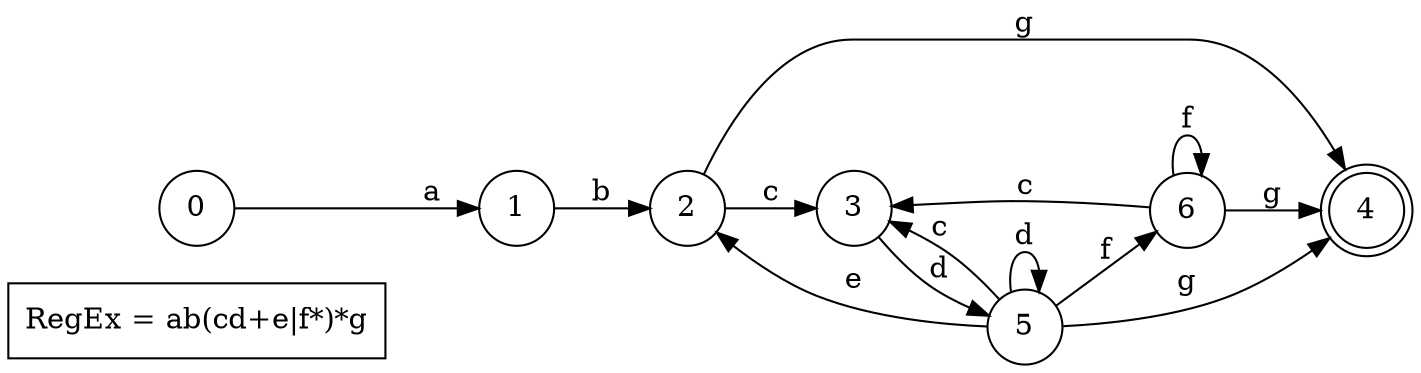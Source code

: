 digraph G
{
	rankdir = "LR";
	node[shape=circle];
	title[shape=box label="RegEx = ab(cd+e|f*)*g"];
	4[shape=doublecircle];
	0->1[label="a"];
	1->2[label="b"];
	2->3[label="c"];
	2->4[label="g"];
	3->5[label="d"];
	5->3[label="c"];
	5->5[label="d"];
	5->2[label="e"];
	5->6[label="f"];
	5->4[label="g"];
	6->3[label="c"];
	6->6[label="f"];
	6->4[label="g"];
}